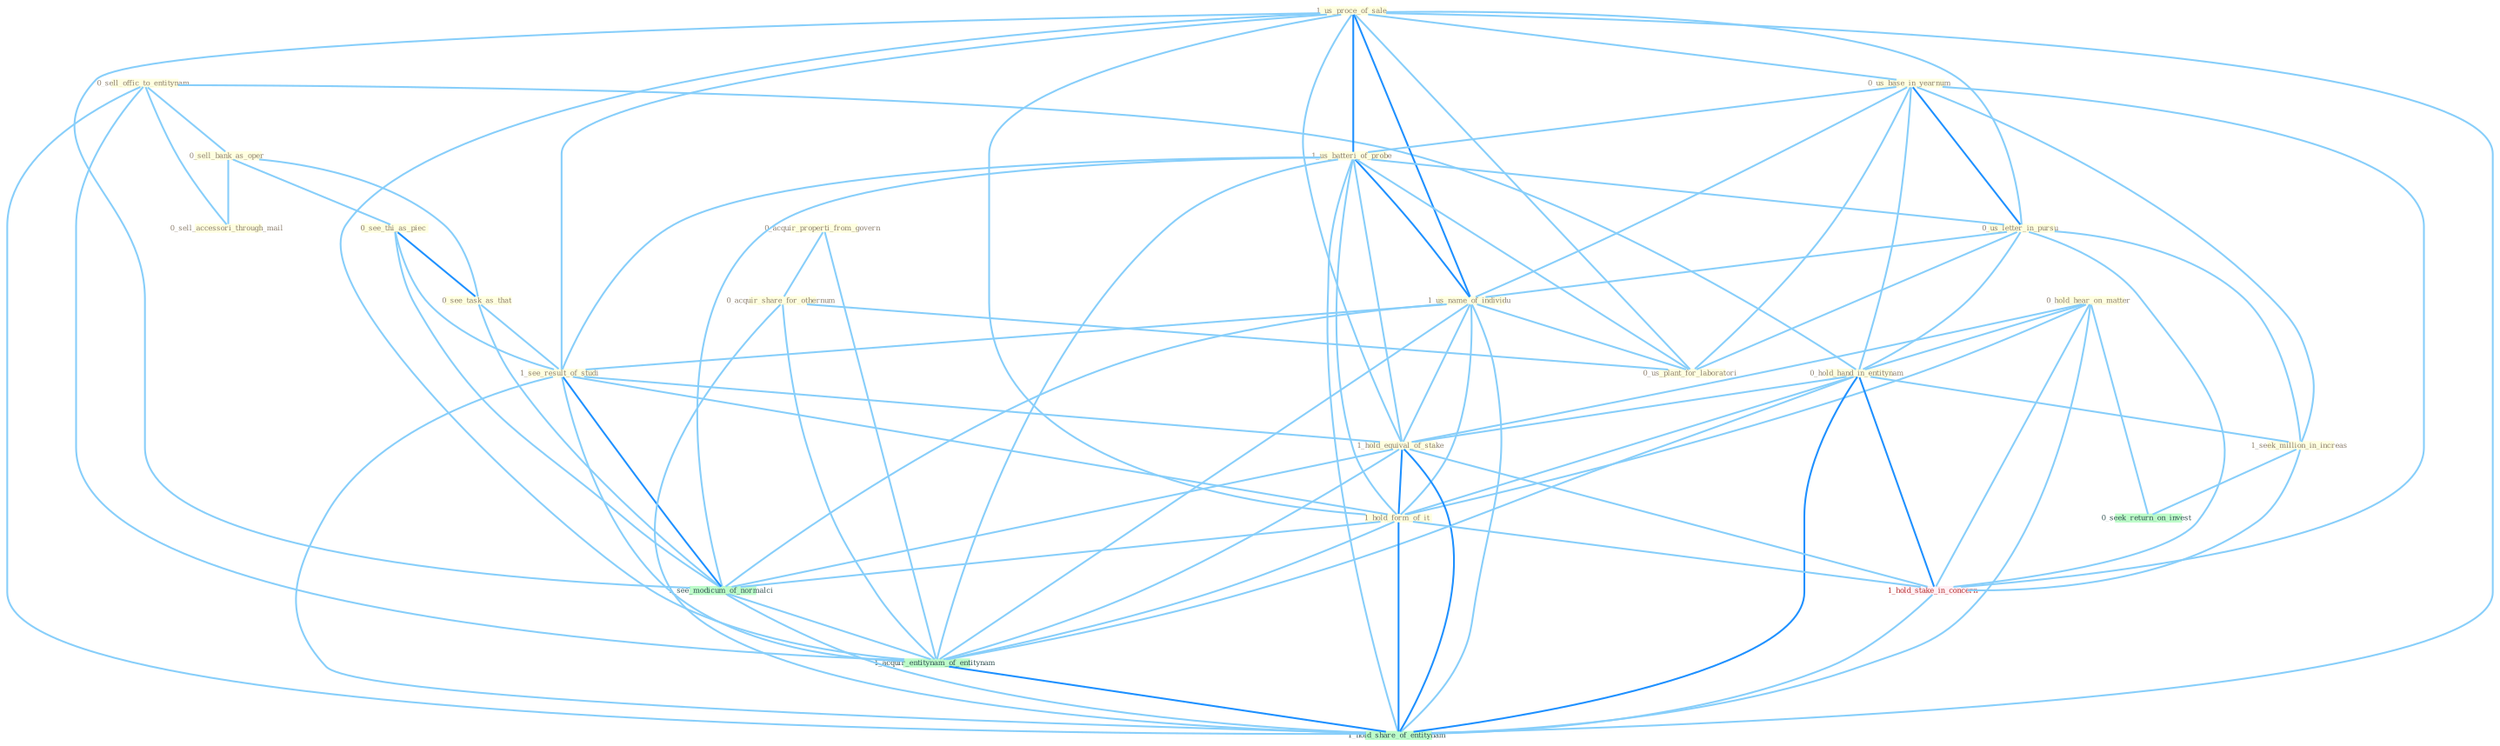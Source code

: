 Graph G{ 
    node
    [shape=polygon,style=filled,width=.5,height=.06,color="#BDFCC9",fixedsize=true,fontsize=4,
    fontcolor="#2f4f4f"];
    {node
    [color="#ffffe0", fontcolor="#8b7d6b"] "0_sell_offic_to_entitynam " "0_sell_bank_as_oper " "0_sell_accessori_through_mail " "0_acquir_properti_from_govern " "1_us_proce_of_sale " "0_see_thi_as_piec " "0_us_base_in_yearnum " "1_us_batteri_of_probe " "0_us_letter_in_pursu " "1_us_name_of_individu " "0_see_task_as_that " "0_hold_hear_on_matter " "0_hold_hand_in_entitynam " "1_see_result_of_studi " "0_acquir_share_for_othernum " "1_hold_equival_of_stake " "1_seek_million_in_increas " "0_us_plant_for_laboratori " "1_hold_form_of_it "}
{node [color="#fff0f5", fontcolor="#b22222"] "1_hold_stake_in_concern "}
edge [color="#B0E2FF"];

	"0_sell_offic_to_entitynam " -- "0_sell_bank_as_oper " [w="1", color="#87cefa" ];
	"0_sell_offic_to_entitynam " -- "0_sell_accessori_through_mail " [w="1", color="#87cefa" ];
	"0_sell_offic_to_entitynam " -- "0_hold_hand_in_entitynam " [w="1", color="#87cefa" ];
	"0_sell_offic_to_entitynam " -- "1_acquir_entitynam_of_entitynam " [w="1", color="#87cefa" ];
	"0_sell_offic_to_entitynam " -- "1_hold_share_of_entitynam " [w="1", color="#87cefa" ];
	"0_sell_bank_as_oper " -- "0_sell_accessori_through_mail " [w="1", color="#87cefa" ];
	"0_sell_bank_as_oper " -- "0_see_thi_as_piec " [w="1", color="#87cefa" ];
	"0_sell_bank_as_oper " -- "0_see_task_as_that " [w="1", color="#87cefa" ];
	"0_acquir_properti_from_govern " -- "0_acquir_share_for_othernum " [w="1", color="#87cefa" ];
	"0_acquir_properti_from_govern " -- "1_acquir_entitynam_of_entitynam " [w="1", color="#87cefa" ];
	"1_us_proce_of_sale " -- "0_us_base_in_yearnum " [w="1", color="#87cefa" ];
	"1_us_proce_of_sale " -- "1_us_batteri_of_probe " [w="2", color="#1e90ff" , len=0.8];
	"1_us_proce_of_sale " -- "0_us_letter_in_pursu " [w="1", color="#87cefa" ];
	"1_us_proce_of_sale " -- "1_us_name_of_individu " [w="2", color="#1e90ff" , len=0.8];
	"1_us_proce_of_sale " -- "1_see_result_of_studi " [w="1", color="#87cefa" ];
	"1_us_proce_of_sale " -- "1_hold_equival_of_stake " [w="1", color="#87cefa" ];
	"1_us_proce_of_sale " -- "0_us_plant_for_laboratori " [w="1", color="#87cefa" ];
	"1_us_proce_of_sale " -- "1_hold_form_of_it " [w="1", color="#87cefa" ];
	"1_us_proce_of_sale " -- "1_see_modicum_of_normalci " [w="1", color="#87cefa" ];
	"1_us_proce_of_sale " -- "1_acquir_entitynam_of_entitynam " [w="1", color="#87cefa" ];
	"1_us_proce_of_sale " -- "1_hold_share_of_entitynam " [w="1", color="#87cefa" ];
	"0_see_thi_as_piec " -- "0_see_task_as_that " [w="2", color="#1e90ff" , len=0.8];
	"0_see_thi_as_piec " -- "1_see_result_of_studi " [w="1", color="#87cefa" ];
	"0_see_thi_as_piec " -- "1_see_modicum_of_normalci " [w="1", color="#87cefa" ];
	"0_us_base_in_yearnum " -- "1_us_batteri_of_probe " [w="1", color="#87cefa" ];
	"0_us_base_in_yearnum " -- "0_us_letter_in_pursu " [w="2", color="#1e90ff" , len=0.8];
	"0_us_base_in_yearnum " -- "1_us_name_of_individu " [w="1", color="#87cefa" ];
	"0_us_base_in_yearnum " -- "0_hold_hand_in_entitynam " [w="1", color="#87cefa" ];
	"0_us_base_in_yearnum " -- "1_seek_million_in_increas " [w="1", color="#87cefa" ];
	"0_us_base_in_yearnum " -- "0_us_plant_for_laboratori " [w="1", color="#87cefa" ];
	"0_us_base_in_yearnum " -- "1_hold_stake_in_concern " [w="1", color="#87cefa" ];
	"1_us_batteri_of_probe " -- "0_us_letter_in_pursu " [w="1", color="#87cefa" ];
	"1_us_batteri_of_probe " -- "1_us_name_of_individu " [w="2", color="#1e90ff" , len=0.8];
	"1_us_batteri_of_probe " -- "1_see_result_of_studi " [w="1", color="#87cefa" ];
	"1_us_batteri_of_probe " -- "1_hold_equival_of_stake " [w="1", color="#87cefa" ];
	"1_us_batteri_of_probe " -- "0_us_plant_for_laboratori " [w="1", color="#87cefa" ];
	"1_us_batteri_of_probe " -- "1_hold_form_of_it " [w="1", color="#87cefa" ];
	"1_us_batteri_of_probe " -- "1_see_modicum_of_normalci " [w="1", color="#87cefa" ];
	"1_us_batteri_of_probe " -- "1_acquir_entitynam_of_entitynam " [w="1", color="#87cefa" ];
	"1_us_batteri_of_probe " -- "1_hold_share_of_entitynam " [w="1", color="#87cefa" ];
	"0_us_letter_in_pursu " -- "1_us_name_of_individu " [w="1", color="#87cefa" ];
	"0_us_letter_in_pursu " -- "0_hold_hand_in_entitynam " [w="1", color="#87cefa" ];
	"0_us_letter_in_pursu " -- "1_seek_million_in_increas " [w="1", color="#87cefa" ];
	"0_us_letter_in_pursu " -- "0_us_plant_for_laboratori " [w="1", color="#87cefa" ];
	"0_us_letter_in_pursu " -- "1_hold_stake_in_concern " [w="1", color="#87cefa" ];
	"1_us_name_of_individu " -- "1_see_result_of_studi " [w="1", color="#87cefa" ];
	"1_us_name_of_individu " -- "1_hold_equival_of_stake " [w="1", color="#87cefa" ];
	"1_us_name_of_individu " -- "0_us_plant_for_laboratori " [w="1", color="#87cefa" ];
	"1_us_name_of_individu " -- "1_hold_form_of_it " [w="1", color="#87cefa" ];
	"1_us_name_of_individu " -- "1_see_modicum_of_normalci " [w="1", color="#87cefa" ];
	"1_us_name_of_individu " -- "1_acquir_entitynam_of_entitynam " [w="1", color="#87cefa" ];
	"1_us_name_of_individu " -- "1_hold_share_of_entitynam " [w="1", color="#87cefa" ];
	"0_see_task_as_that " -- "1_see_result_of_studi " [w="1", color="#87cefa" ];
	"0_see_task_as_that " -- "1_see_modicum_of_normalci " [w="1", color="#87cefa" ];
	"0_hold_hear_on_matter " -- "0_hold_hand_in_entitynam " [w="1", color="#87cefa" ];
	"0_hold_hear_on_matter " -- "1_hold_equival_of_stake " [w="1", color="#87cefa" ];
	"0_hold_hear_on_matter " -- "1_hold_form_of_it " [w="1", color="#87cefa" ];
	"0_hold_hear_on_matter " -- "1_hold_stake_in_concern " [w="1", color="#87cefa" ];
	"0_hold_hear_on_matter " -- "0_seek_return_on_invest " [w="1", color="#87cefa" ];
	"0_hold_hear_on_matter " -- "1_hold_share_of_entitynam " [w="1", color="#87cefa" ];
	"0_hold_hand_in_entitynam " -- "1_hold_equival_of_stake " [w="1", color="#87cefa" ];
	"0_hold_hand_in_entitynam " -- "1_seek_million_in_increas " [w="1", color="#87cefa" ];
	"0_hold_hand_in_entitynam " -- "1_hold_form_of_it " [w="1", color="#87cefa" ];
	"0_hold_hand_in_entitynam " -- "1_hold_stake_in_concern " [w="2", color="#1e90ff" , len=0.8];
	"0_hold_hand_in_entitynam " -- "1_acquir_entitynam_of_entitynam " [w="1", color="#87cefa" ];
	"0_hold_hand_in_entitynam " -- "1_hold_share_of_entitynam " [w="2", color="#1e90ff" , len=0.8];
	"1_see_result_of_studi " -- "1_hold_equival_of_stake " [w="1", color="#87cefa" ];
	"1_see_result_of_studi " -- "1_hold_form_of_it " [w="1", color="#87cefa" ];
	"1_see_result_of_studi " -- "1_see_modicum_of_normalci " [w="2", color="#1e90ff" , len=0.8];
	"1_see_result_of_studi " -- "1_acquir_entitynam_of_entitynam " [w="1", color="#87cefa" ];
	"1_see_result_of_studi " -- "1_hold_share_of_entitynam " [w="1", color="#87cefa" ];
	"0_acquir_share_for_othernum " -- "0_us_plant_for_laboratori " [w="1", color="#87cefa" ];
	"0_acquir_share_for_othernum " -- "1_acquir_entitynam_of_entitynam " [w="1", color="#87cefa" ];
	"0_acquir_share_for_othernum " -- "1_hold_share_of_entitynam " [w="1", color="#87cefa" ];
	"1_hold_equival_of_stake " -- "1_hold_form_of_it " [w="2", color="#1e90ff" , len=0.8];
	"1_hold_equival_of_stake " -- "1_hold_stake_in_concern " [w="1", color="#87cefa" ];
	"1_hold_equival_of_stake " -- "1_see_modicum_of_normalci " [w="1", color="#87cefa" ];
	"1_hold_equival_of_stake " -- "1_acquir_entitynam_of_entitynam " [w="1", color="#87cefa" ];
	"1_hold_equival_of_stake " -- "1_hold_share_of_entitynam " [w="2", color="#1e90ff" , len=0.8];
	"1_seek_million_in_increas " -- "1_hold_stake_in_concern " [w="1", color="#87cefa" ];
	"1_seek_million_in_increas " -- "0_seek_return_on_invest " [w="1", color="#87cefa" ];
	"1_hold_form_of_it " -- "1_hold_stake_in_concern " [w="1", color="#87cefa" ];
	"1_hold_form_of_it " -- "1_see_modicum_of_normalci " [w="1", color="#87cefa" ];
	"1_hold_form_of_it " -- "1_acquir_entitynam_of_entitynam " [w="1", color="#87cefa" ];
	"1_hold_form_of_it " -- "1_hold_share_of_entitynam " [w="2", color="#1e90ff" , len=0.8];
	"1_hold_stake_in_concern " -- "1_hold_share_of_entitynam " [w="1", color="#87cefa" ];
	"1_see_modicum_of_normalci " -- "1_acquir_entitynam_of_entitynam " [w="1", color="#87cefa" ];
	"1_see_modicum_of_normalci " -- "1_hold_share_of_entitynam " [w="1", color="#87cefa" ];
	"1_acquir_entitynam_of_entitynam " -- "1_hold_share_of_entitynam " [w="2", color="#1e90ff" , len=0.8];
}
